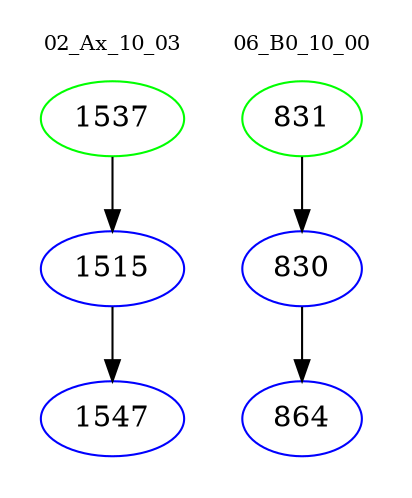 digraph{
subgraph cluster_0 {
color = white
label = "02_Ax_10_03";
fontsize=10;
T0_1537 [label="1537", color="green"]
T0_1537 -> T0_1515 [color="black"]
T0_1515 [label="1515", color="blue"]
T0_1515 -> T0_1547 [color="black"]
T0_1547 [label="1547", color="blue"]
}
subgraph cluster_1 {
color = white
label = "06_B0_10_00";
fontsize=10;
T1_831 [label="831", color="green"]
T1_831 -> T1_830 [color="black"]
T1_830 [label="830", color="blue"]
T1_830 -> T1_864 [color="black"]
T1_864 [label="864", color="blue"]
}
}
